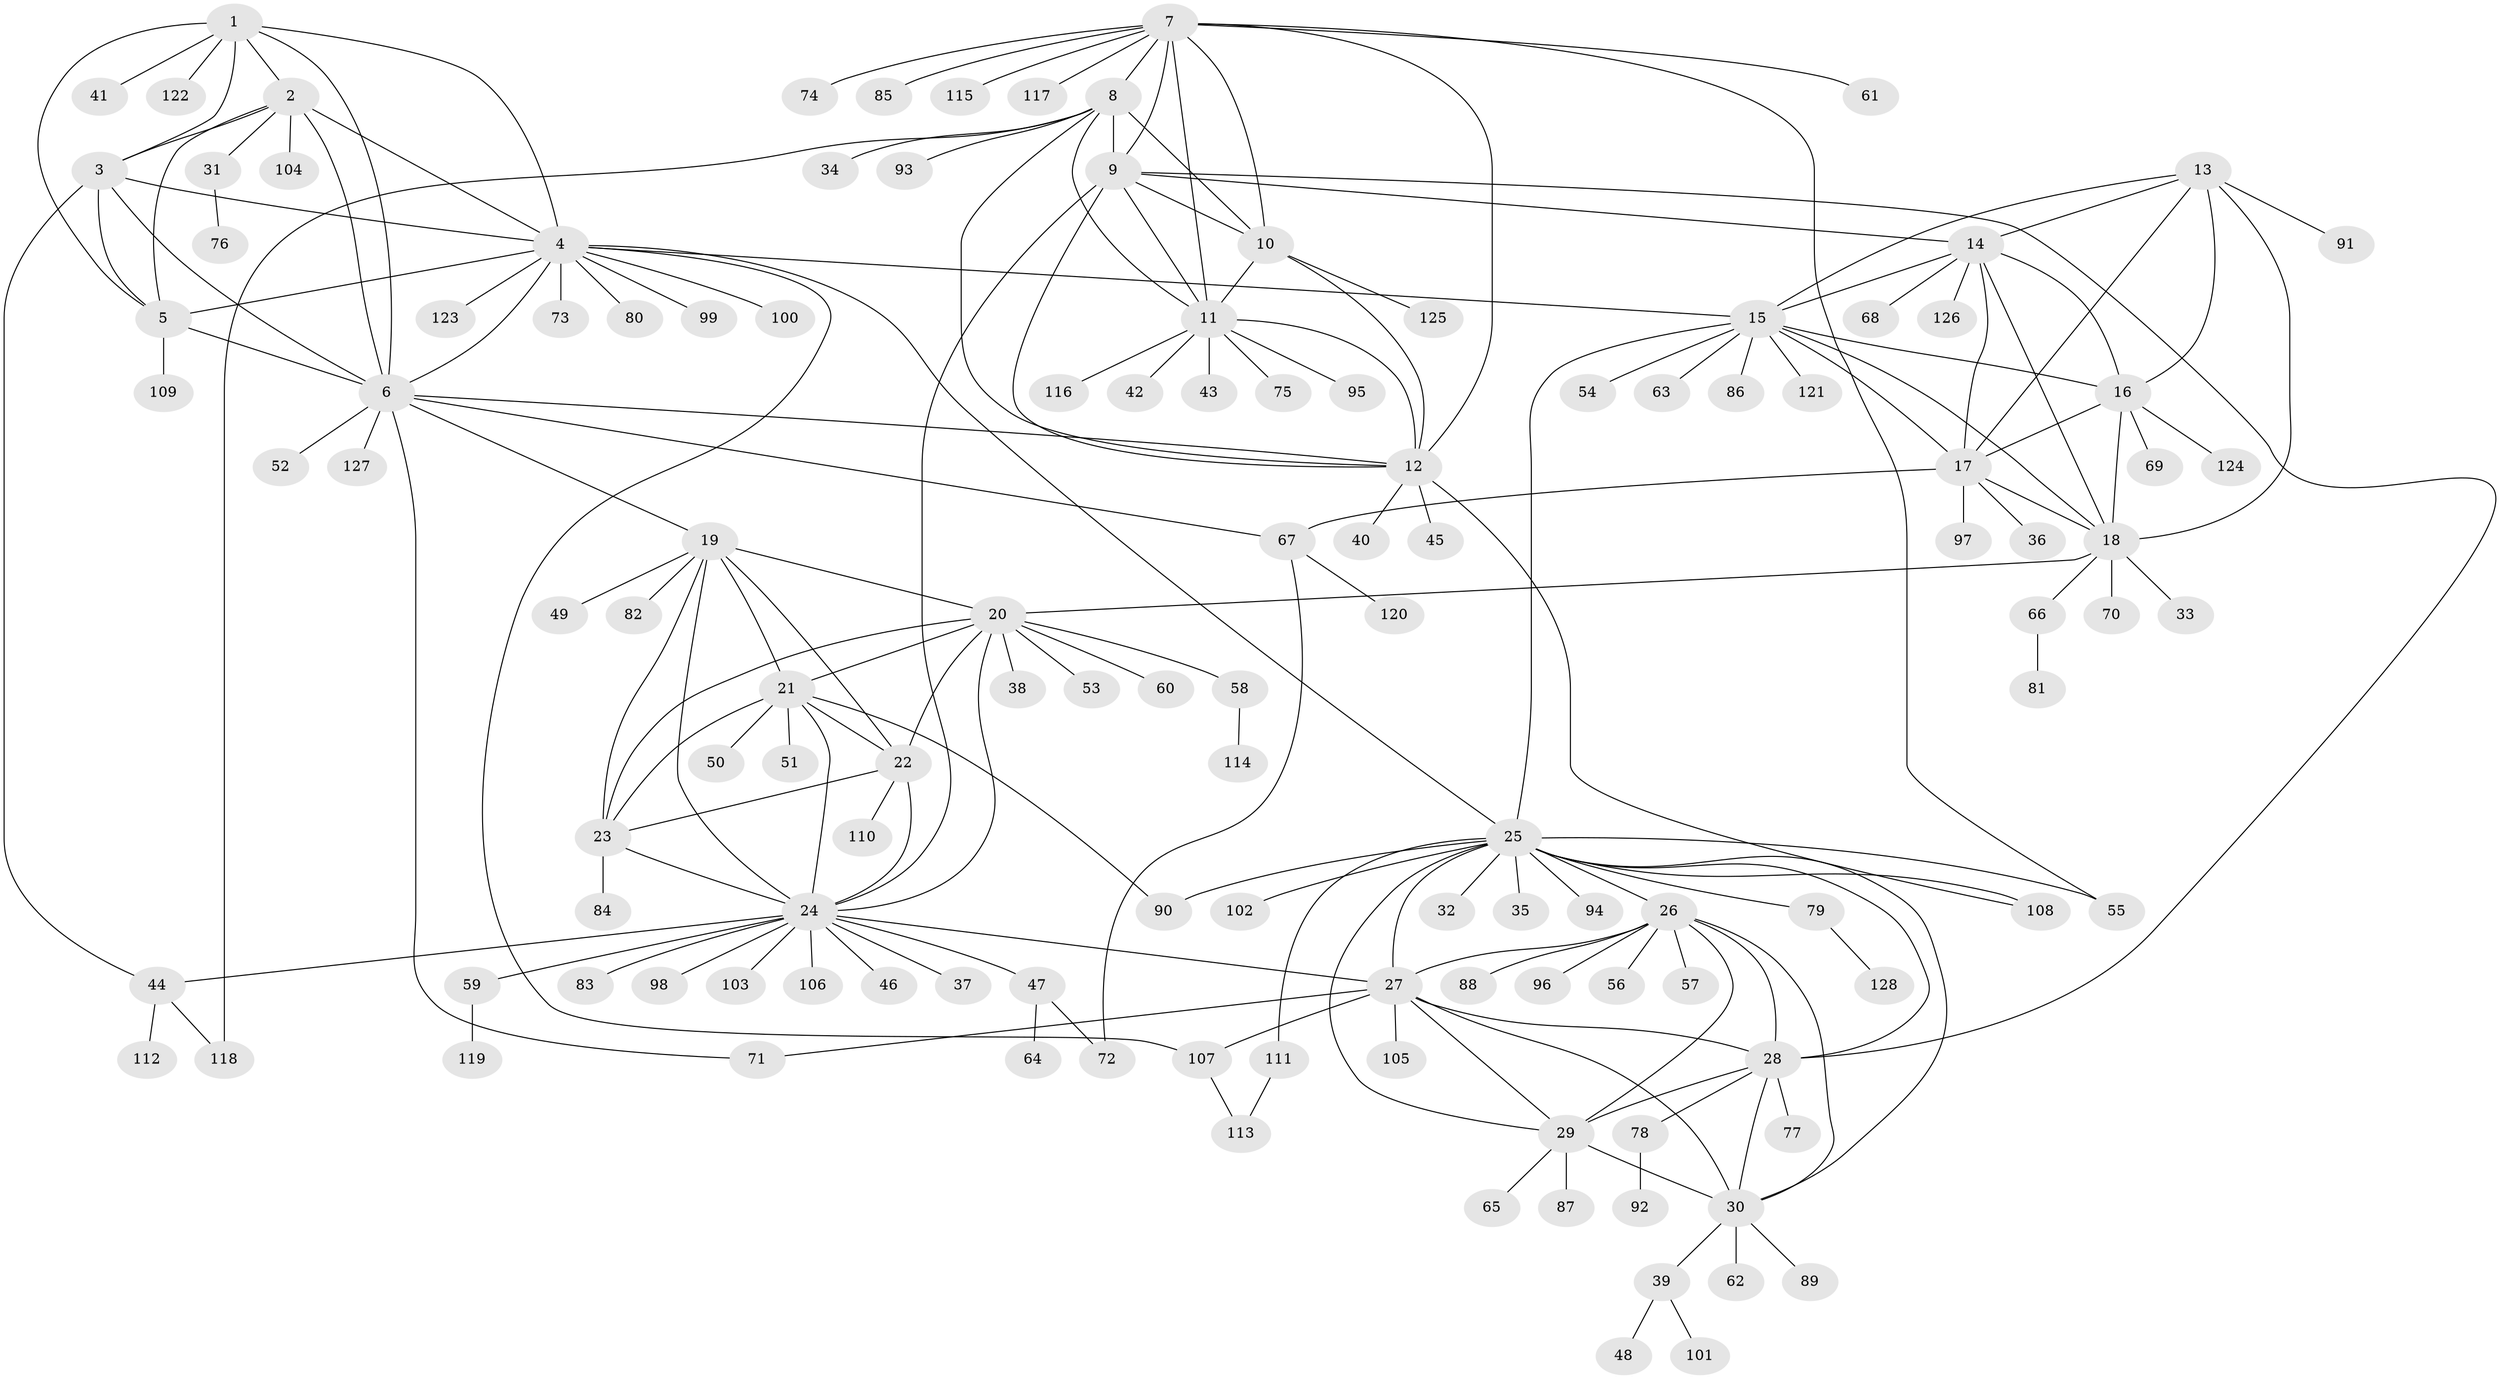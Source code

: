 // coarse degree distribution, {4: 0.038834951456310676, 6: 0.02912621359223301, 12: 0.009708737864077669, 14: 0.009708737864077669, 10: 0.009708737864077669, 11: 0.009708737864077669, 8: 0.019417475728155338, 9: 0.019417475728155338, 7: 0.019417475728155338, 5: 0.019417475728155338, 20: 0.009708737864077669, 19: 0.009708737864077669, 2: 0.0970873786407767, 1: 0.6893203883495146, 3: 0.009708737864077669}
// Generated by graph-tools (version 1.1) at 2025/52/02/27/25 19:52:19]
// undirected, 128 vertices, 193 edges
graph export_dot {
graph [start="1"]
  node [color=gray90,style=filled];
  1;
  2;
  3;
  4;
  5;
  6;
  7;
  8;
  9;
  10;
  11;
  12;
  13;
  14;
  15;
  16;
  17;
  18;
  19;
  20;
  21;
  22;
  23;
  24;
  25;
  26;
  27;
  28;
  29;
  30;
  31;
  32;
  33;
  34;
  35;
  36;
  37;
  38;
  39;
  40;
  41;
  42;
  43;
  44;
  45;
  46;
  47;
  48;
  49;
  50;
  51;
  52;
  53;
  54;
  55;
  56;
  57;
  58;
  59;
  60;
  61;
  62;
  63;
  64;
  65;
  66;
  67;
  68;
  69;
  70;
  71;
  72;
  73;
  74;
  75;
  76;
  77;
  78;
  79;
  80;
  81;
  82;
  83;
  84;
  85;
  86;
  87;
  88;
  89;
  90;
  91;
  92;
  93;
  94;
  95;
  96;
  97;
  98;
  99;
  100;
  101;
  102;
  103;
  104;
  105;
  106;
  107;
  108;
  109;
  110;
  111;
  112;
  113;
  114;
  115;
  116;
  117;
  118;
  119;
  120;
  121;
  122;
  123;
  124;
  125;
  126;
  127;
  128;
  1 -- 2;
  1 -- 3;
  1 -- 4;
  1 -- 5;
  1 -- 6;
  1 -- 41;
  1 -- 122;
  2 -- 3;
  2 -- 4;
  2 -- 5;
  2 -- 6;
  2 -- 31;
  2 -- 104;
  3 -- 4;
  3 -- 5;
  3 -- 6;
  3 -- 44;
  4 -- 5;
  4 -- 6;
  4 -- 15;
  4 -- 25;
  4 -- 73;
  4 -- 80;
  4 -- 99;
  4 -- 100;
  4 -- 107;
  4 -- 123;
  5 -- 6;
  5 -- 109;
  6 -- 12;
  6 -- 19;
  6 -- 52;
  6 -- 67;
  6 -- 71;
  6 -- 127;
  7 -- 8;
  7 -- 9;
  7 -- 10;
  7 -- 11;
  7 -- 12;
  7 -- 55;
  7 -- 61;
  7 -- 74;
  7 -- 85;
  7 -- 115;
  7 -- 117;
  8 -- 9;
  8 -- 10;
  8 -- 11;
  8 -- 12;
  8 -- 34;
  8 -- 93;
  8 -- 118;
  9 -- 10;
  9 -- 11;
  9 -- 12;
  9 -- 14;
  9 -- 24;
  9 -- 28;
  10 -- 11;
  10 -- 12;
  10 -- 125;
  11 -- 12;
  11 -- 42;
  11 -- 43;
  11 -- 75;
  11 -- 95;
  11 -- 116;
  12 -- 40;
  12 -- 45;
  12 -- 108;
  13 -- 14;
  13 -- 15;
  13 -- 16;
  13 -- 17;
  13 -- 18;
  13 -- 91;
  14 -- 15;
  14 -- 16;
  14 -- 17;
  14 -- 18;
  14 -- 68;
  14 -- 126;
  15 -- 16;
  15 -- 17;
  15 -- 18;
  15 -- 25;
  15 -- 54;
  15 -- 63;
  15 -- 86;
  15 -- 121;
  16 -- 17;
  16 -- 18;
  16 -- 69;
  16 -- 124;
  17 -- 18;
  17 -- 36;
  17 -- 67;
  17 -- 97;
  18 -- 20;
  18 -- 33;
  18 -- 66;
  18 -- 70;
  19 -- 20;
  19 -- 21;
  19 -- 22;
  19 -- 23;
  19 -- 24;
  19 -- 49;
  19 -- 82;
  20 -- 21;
  20 -- 22;
  20 -- 23;
  20 -- 24;
  20 -- 38;
  20 -- 53;
  20 -- 58;
  20 -- 60;
  21 -- 22;
  21 -- 23;
  21 -- 24;
  21 -- 50;
  21 -- 51;
  21 -- 90;
  22 -- 23;
  22 -- 24;
  22 -- 110;
  23 -- 24;
  23 -- 84;
  24 -- 27;
  24 -- 37;
  24 -- 44;
  24 -- 46;
  24 -- 47;
  24 -- 59;
  24 -- 83;
  24 -- 98;
  24 -- 103;
  24 -- 106;
  25 -- 26;
  25 -- 27;
  25 -- 28;
  25 -- 29;
  25 -- 30;
  25 -- 32;
  25 -- 35;
  25 -- 55;
  25 -- 79;
  25 -- 90;
  25 -- 94;
  25 -- 102;
  25 -- 108;
  25 -- 111;
  26 -- 27;
  26 -- 28;
  26 -- 29;
  26 -- 30;
  26 -- 56;
  26 -- 57;
  26 -- 88;
  26 -- 96;
  27 -- 28;
  27 -- 29;
  27 -- 30;
  27 -- 71;
  27 -- 105;
  27 -- 107;
  28 -- 29;
  28 -- 30;
  28 -- 77;
  28 -- 78;
  29 -- 30;
  29 -- 65;
  29 -- 87;
  30 -- 39;
  30 -- 62;
  30 -- 89;
  31 -- 76;
  39 -- 48;
  39 -- 101;
  44 -- 112;
  44 -- 118;
  47 -- 64;
  47 -- 72;
  58 -- 114;
  59 -- 119;
  66 -- 81;
  67 -- 72;
  67 -- 120;
  78 -- 92;
  79 -- 128;
  107 -- 113;
  111 -- 113;
}
